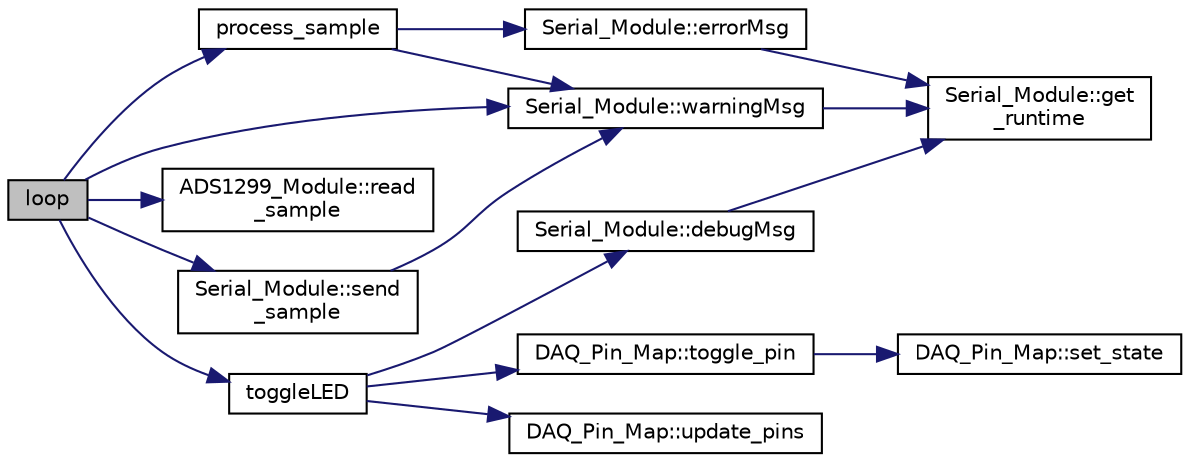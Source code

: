 digraph "loop"
{
 // LATEX_PDF_SIZE
  edge [fontname="Helvetica",fontsize="10",labelfontname="Helvetica",labelfontsize="10"];
  node [fontname="Helvetica",fontsize="10",shape=record];
  rankdir="LR";
  Node1 [label="loop",height=0.2,width=0.4,color="black", fillcolor="grey75", style="filled", fontcolor="black",tooltip="The main program loop."];
  Node1 -> Node2 [color="midnightblue",fontsize="10",style="solid",fontname="Helvetica"];
  Node2 [label="process_sample",height=0.2,width=0.4,color="black", fillcolor="white", style="filled",URL="$_sparker___d_a_q_8ino.html#ae1ffba7b30c314b6c6e4685b3575107e",tooltip="Processes the input data buffer and parses it into a structure."];
  Node2 -> Node3 [color="midnightblue",fontsize="10",style="solid",fontname="Helvetica"];
  Node3 [label="Serial_Module::errorMsg",height=0.2,width=0.4,color="black", fillcolor="white", style="filled",URL="$class_serial___module.html#a83e8d51c8ddbcae7f341bd4bf22f23d7",tooltip=" "];
  Node3 -> Node4 [color="midnightblue",fontsize="10",style="solid",fontname="Helvetica"];
  Node4 [label="Serial_Module::get\l_runtime",height=0.2,width=0.4,color="black", fillcolor="white", style="filled",URL="$class_serial___module.html#a3d2d69a39248f732e5a6166b09575084",tooltip=" "];
  Node2 -> Node5 [color="midnightblue",fontsize="10",style="solid",fontname="Helvetica"];
  Node5 [label="Serial_Module::warningMsg",height=0.2,width=0.4,color="black", fillcolor="white", style="filled",URL="$class_serial___module.html#ad58e8d3d080c63bde51bfc39e0ce059d",tooltip=" "];
  Node5 -> Node4 [color="midnightblue",fontsize="10",style="solid",fontname="Helvetica"];
  Node1 -> Node6 [color="midnightblue",fontsize="10",style="solid",fontname="Helvetica"];
  Node6 [label="ADS1299_Module::read\l_sample",height=0.2,width=0.4,color="black", fillcolor="white", style="filled",URL="$class_a_d_s1299___module.html#ab09e33856e0a267912334a767d37201a",tooltip="Reads back one sample from the ADS1299."];
  Node1 -> Node7 [color="midnightblue",fontsize="10",style="solid",fontname="Helvetica"];
  Node7 [label="Serial_Module::send\l_sample",height=0.2,width=0.4,color="black", fillcolor="white", style="filled",URL="$class_serial___module.html#ade520eae9bfbf6fd179ce0b4ebcafd83",tooltip=" "];
  Node7 -> Node5 [color="midnightblue",fontsize="10",style="solid",fontname="Helvetica"];
  Node1 -> Node8 [color="midnightblue",fontsize="10",style="solid",fontname="Helvetica"];
  Node8 [label="toggleLED",height=0.2,width=0.4,color="black", fillcolor="white", style="filled",URL="$_sparker___d_a_q_8ino.html#aa965a8d884bdd29ff1f230f828d6ca6a",tooltip="Flashes the Status LED pin at a given frequency."];
  Node8 -> Node9 [color="midnightblue",fontsize="10",style="solid",fontname="Helvetica"];
  Node9 [label="Serial_Module::debugMsg",height=0.2,width=0.4,color="black", fillcolor="white", style="filled",URL="$class_serial___module.html#ac73b88c4a80b37ea73b4034da4d17f37",tooltip=" "];
  Node9 -> Node4 [color="midnightblue",fontsize="10",style="solid",fontname="Helvetica"];
  Node8 -> Node10 [color="midnightblue",fontsize="10",style="solid",fontname="Helvetica"];
  Node10 [label="DAQ_Pin_Map::toggle_pin",height=0.2,width=0.4,color="black", fillcolor="white", style="filled",URL="$class_d_a_q___pin___map.html#aaa54d5503420654f5dc1bb4491e2fc4a",tooltip=" "];
  Node10 -> Node11 [color="midnightblue",fontsize="10",style="solid",fontname="Helvetica"];
  Node11 [label="DAQ_Pin_Map::set_state",height=0.2,width=0.4,color="black", fillcolor="white", style="filled",URL="$class_d_a_q___pin___map.html#ab9ef68aa1c02c5c97408a7749fe6a2f4",tooltip=" "];
  Node8 -> Node12 [color="midnightblue",fontsize="10",style="solid",fontname="Helvetica"];
  Node12 [label="DAQ_Pin_Map::update_pins",height=0.2,width=0.4,color="black", fillcolor="white", style="filled",URL="$class_d_a_q___pin___map.html#a710b18dce12c8a67f1741de30621eb4f",tooltip=" "];
  Node1 -> Node5 [color="midnightblue",fontsize="10",style="solid",fontname="Helvetica"];
}
